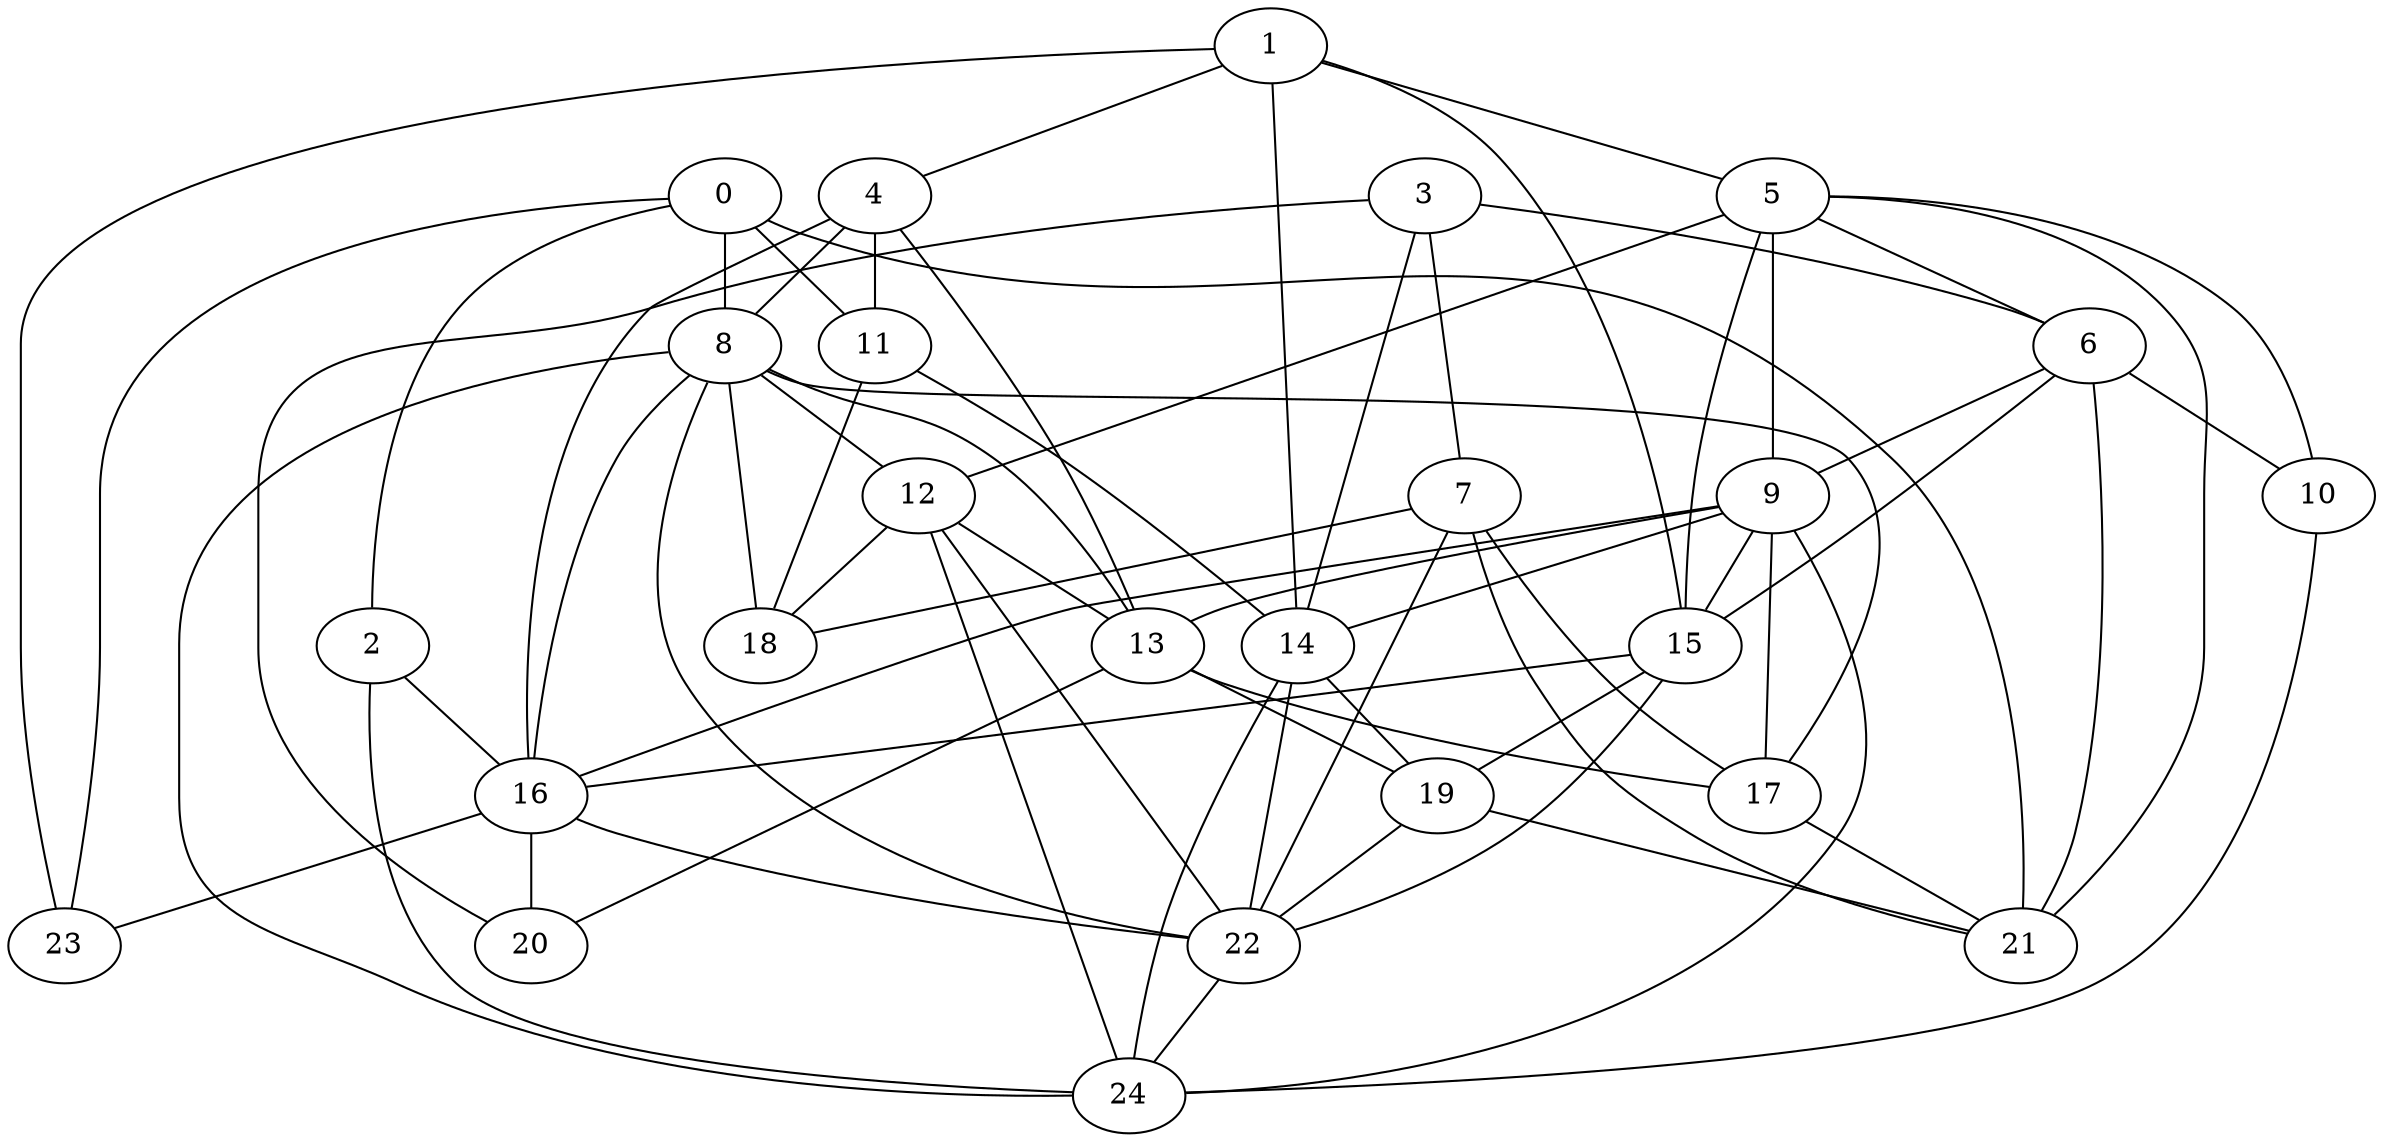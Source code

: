 strict graph "gnp_random_graph(25,0.25)" {
0;
1;
2;
3;
4;
5;
6;
7;
8;
9;
10;
11;
12;
13;
14;
15;
16;
17;
18;
19;
20;
21;
22;
23;
24;
0 -- 8  [is_available=True, prob="0.137581022868"];
0 -- 2  [is_available=True, prob="1.0"];
0 -- 11  [is_available=True, prob="0.861556333883"];
0 -- 21  [is_available=True, prob="1.0"];
0 -- 23  [is_available=True, prob="0.46456241505"];
1 -- 23  [is_available=True, prob="0.2125237321"];
1 -- 4  [is_available=True, prob="0.227861121078"];
1 -- 5  [is_available=True, prob="0.739169600816"];
1 -- 14  [is_available=True, prob="0.0982529032519"];
1 -- 15  [is_available=True, prob="0.954199662399"];
2 -- 16  [is_available=True, prob="0.835468469738"];
2 -- 24  [is_available=True, prob="1.0"];
3 -- 20  [is_available=True, prob="0.948873986158"];
3 -- 14  [is_available=True, prob="0.923510495352"];
3 -- 6  [is_available=True, prob="1.0"];
3 -- 7  [is_available=True, prob="0.858594287951"];
4 -- 8  [is_available=True, prob="0.760687791531"];
4 -- 11  [is_available=True, prob="0.87820377762"];
4 -- 13  [is_available=True, prob="0.632837052712"];
4 -- 16  [is_available=True, prob="0.137897231968"];
5 -- 6  [is_available=True, prob="1.0"];
5 -- 9  [is_available=True, prob="0.909886423971"];
5 -- 10  [is_available=True, prob="0.310421427792"];
5 -- 12  [is_available=True, prob="0.823989543467"];
5 -- 15  [is_available=True, prob="0.992820272593"];
5 -- 21  [is_available=True, prob="0.384787613937"];
6 -- 9  [is_available=True, prob="1.0"];
6 -- 10  [is_available=True, prob="0.825378706075"];
6 -- 15  [is_available=True, prob="0.804768585094"];
6 -- 21  [is_available=True, prob="0.468349555467"];
7 -- 17  [is_available=True, prob="0.730729277955"];
7 -- 18  [is_available=True, prob="0.799667884663"];
7 -- 21  [is_available=True, prob="0.758182907647"];
7 -- 22  [is_available=True, prob="0.220985080162"];
8 -- 12  [is_available=True, prob="0.0248441447614"];
8 -- 13  [is_available=True, prob="0.0206526018929"];
8 -- 16  [is_available=True, prob="0.232987458549"];
8 -- 17  [is_available=True, prob="0.387618207664"];
8 -- 18  [is_available=True, prob="0.86200621132"];
8 -- 22  [is_available=True, prob="1.0"];
8 -- 24  [is_available=True, prob="1.0"];
9 -- 13  [is_available=True, prob="0.723911154844"];
9 -- 14  [is_available=True, prob="1.0"];
9 -- 15  [is_available=True, prob="0.672206103566"];
9 -- 16  [is_available=True, prob="1.0"];
9 -- 17  [is_available=True, prob="0.958851919645"];
9 -- 24  [is_available=True, prob="0.926622253202"];
10 -- 24  [is_available=True, prob="0.561776022812"];
11 -- 18  [is_available=True, prob="1.0"];
11 -- 14  [is_available=True, prob="1.0"];
12 -- 13  [is_available=True, prob="0.0513947344364"];
12 -- 18  [is_available=True, prob="0.794224411508"];
12 -- 22  [is_available=True, prob="0.330943474669"];
12 -- 24  [is_available=True, prob="0.68623855834"];
13 -- 17  [is_available=True, prob="1.0"];
13 -- 19  [is_available=True, prob="0.33435593323"];
13 -- 20  [is_available=True, prob="1.0"];
14 -- 19  [is_available=True, prob="0.0955718640119"];
14 -- 22  [is_available=True, prob="0.813759862002"];
14 -- 24  [is_available=True, prob="0.0975469176692"];
15 -- 16  [is_available=True, prob="0.969775026376"];
15 -- 19  [is_available=True, prob="0.281070493993"];
15 -- 22  [is_available=True, prob="0.366242475677"];
16 -- 20  [is_available=True, prob="1.0"];
16 -- 22  [is_available=True, prob="0.162969829537"];
16 -- 23  [is_available=True, prob="0.408545778872"];
17 -- 21  [is_available=True, prob="0.341776273527"];
19 -- 22  [is_available=True, prob="0.765917065631"];
19 -- 21  [is_available=True, prob="0.582556201867"];
22 -- 24  [is_available=True, prob="0.395861571587"];
}
